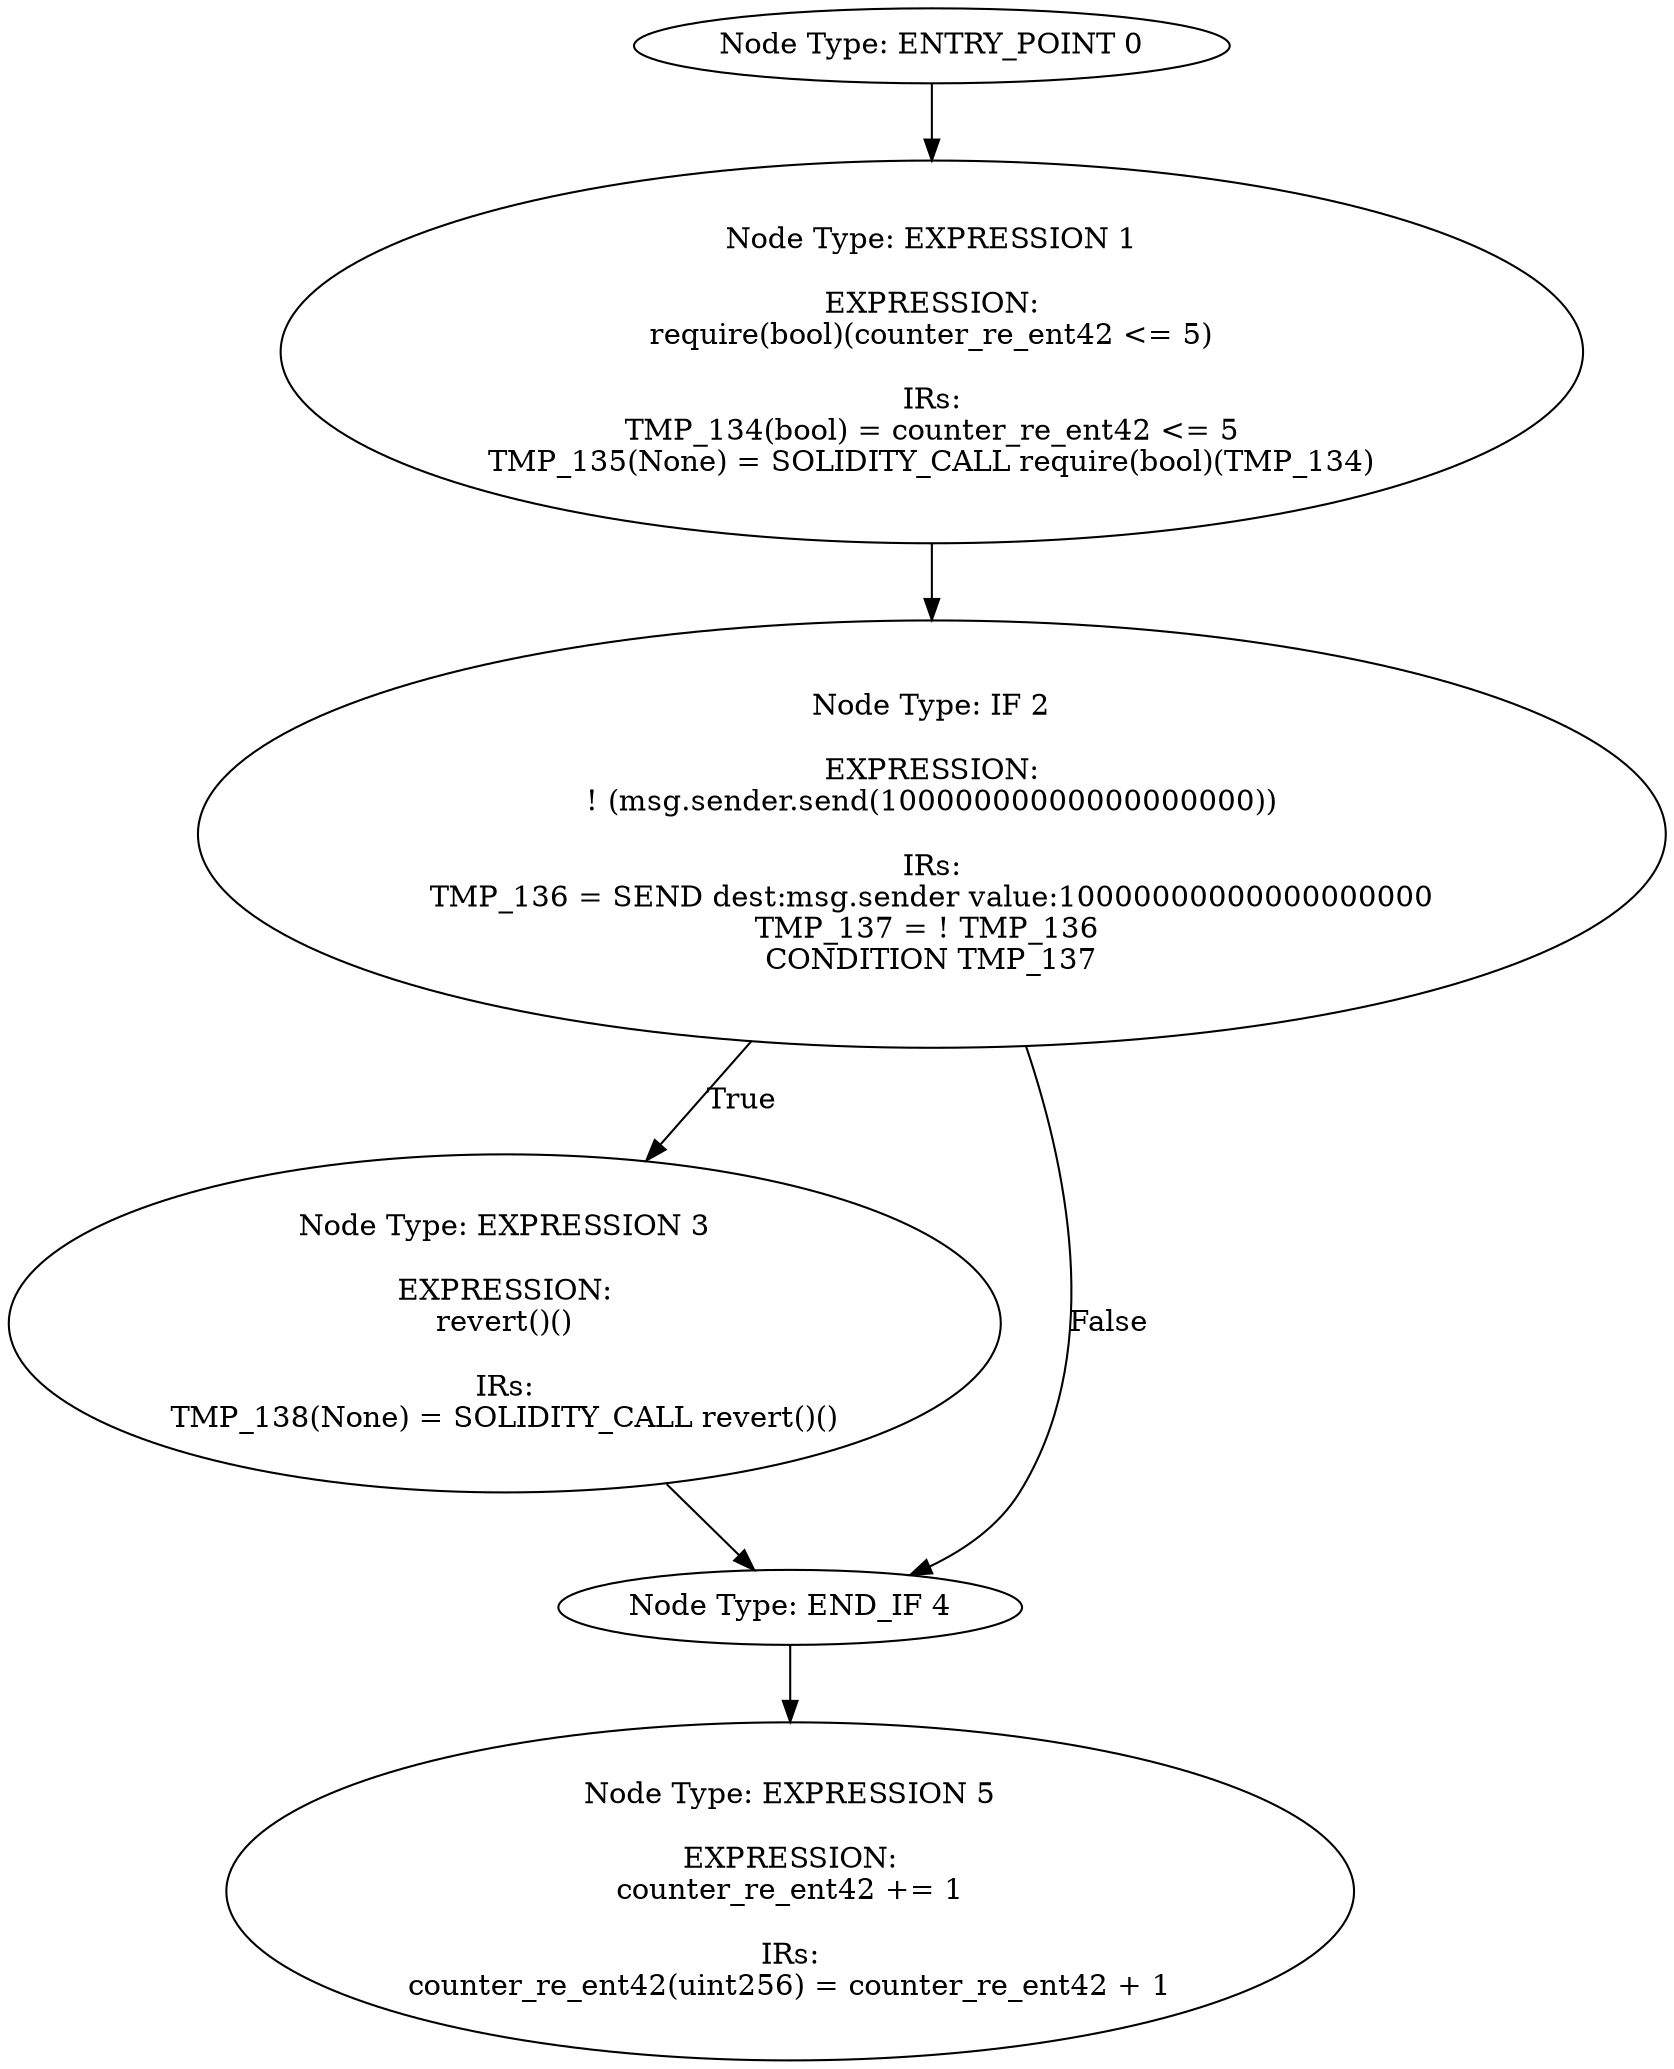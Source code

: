 digraph{
0[label="Node Type: ENTRY_POINT 0
"];
0->1;
1[label="Node Type: EXPRESSION 1

EXPRESSION:
require(bool)(counter_re_ent42 <= 5)

IRs:
TMP_134(bool) = counter_re_ent42 <= 5
TMP_135(None) = SOLIDITY_CALL require(bool)(TMP_134)"];
1->2;
2[label="Node Type: IF 2

EXPRESSION:
! (msg.sender.send(10000000000000000000))

IRs:
TMP_136 = SEND dest:msg.sender value:10000000000000000000
TMP_137 = ! TMP_136 
CONDITION TMP_137"];
2->3[label="True"];
2->4[label="False"];
3[label="Node Type: EXPRESSION 3

EXPRESSION:
revert()()

IRs:
TMP_138(None) = SOLIDITY_CALL revert()()"];
3->4;
4[label="Node Type: END_IF 4
"];
4->5;
5[label="Node Type: EXPRESSION 5

EXPRESSION:
counter_re_ent42 += 1

IRs:
counter_re_ent42(uint256) = counter_re_ent42 + 1"];
}
